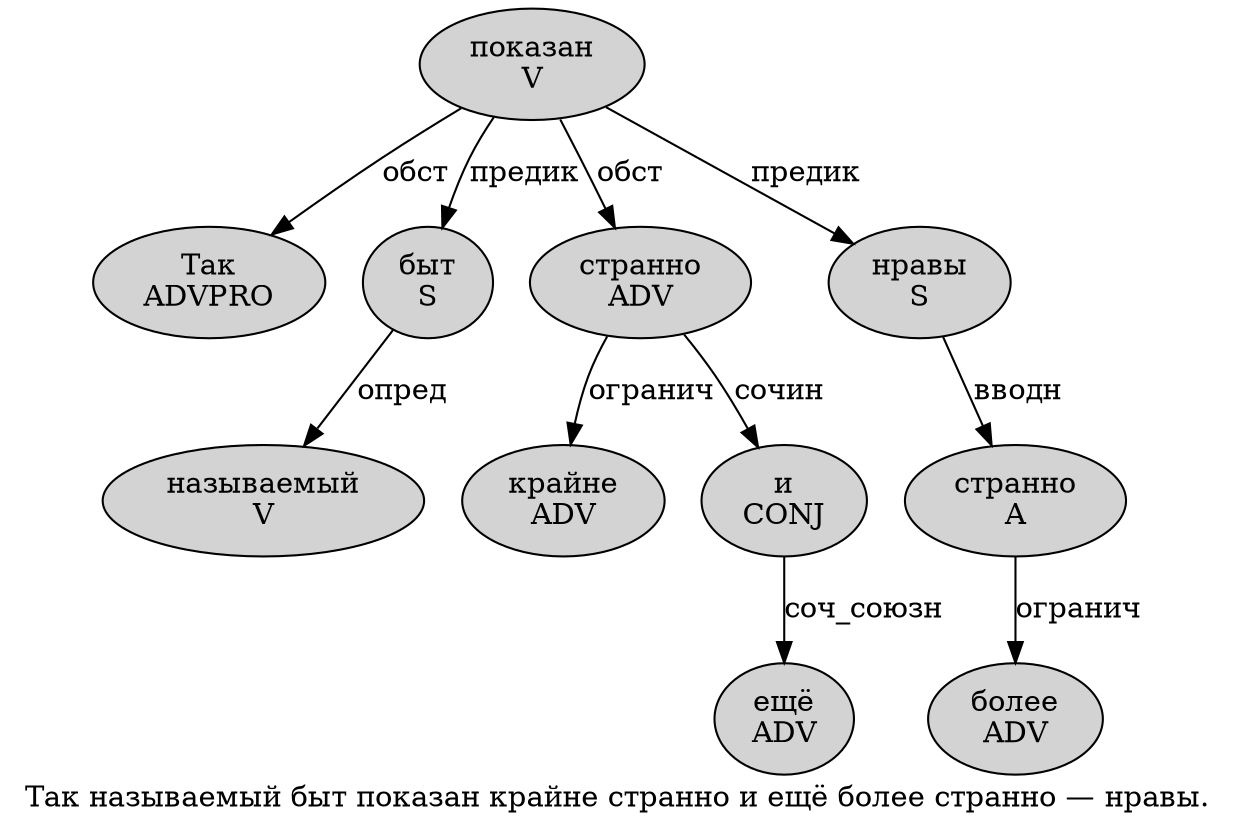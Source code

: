 digraph SENTENCE_2516 {
	graph [label="Так называемый быт показан крайне странно и ещё более странно — нравы."]
	node [style=filled]
		0 [label="Так
ADVPRO" color="" fillcolor=lightgray penwidth=1 shape=ellipse]
		1 [label="называемый
V" color="" fillcolor=lightgray penwidth=1 shape=ellipse]
		2 [label="быт
S" color="" fillcolor=lightgray penwidth=1 shape=ellipse]
		3 [label="показан
V" color="" fillcolor=lightgray penwidth=1 shape=ellipse]
		4 [label="крайне
ADV" color="" fillcolor=lightgray penwidth=1 shape=ellipse]
		5 [label="странно
ADV" color="" fillcolor=lightgray penwidth=1 shape=ellipse]
		6 [label="и
CONJ" color="" fillcolor=lightgray penwidth=1 shape=ellipse]
		7 [label="ещё
ADV" color="" fillcolor=lightgray penwidth=1 shape=ellipse]
		8 [label="более
ADV" color="" fillcolor=lightgray penwidth=1 shape=ellipse]
		9 [label="странно
A" color="" fillcolor=lightgray penwidth=1 shape=ellipse]
		11 [label="нравы
S" color="" fillcolor=lightgray penwidth=1 shape=ellipse]
			6 -> 7 [label="соч_союзн"]
			9 -> 8 [label="огранич"]
			2 -> 1 [label="опред"]
			5 -> 4 [label="огранич"]
			5 -> 6 [label="сочин"]
			11 -> 9 [label="вводн"]
			3 -> 0 [label="обст"]
			3 -> 2 [label="предик"]
			3 -> 5 [label="обст"]
			3 -> 11 [label="предик"]
}